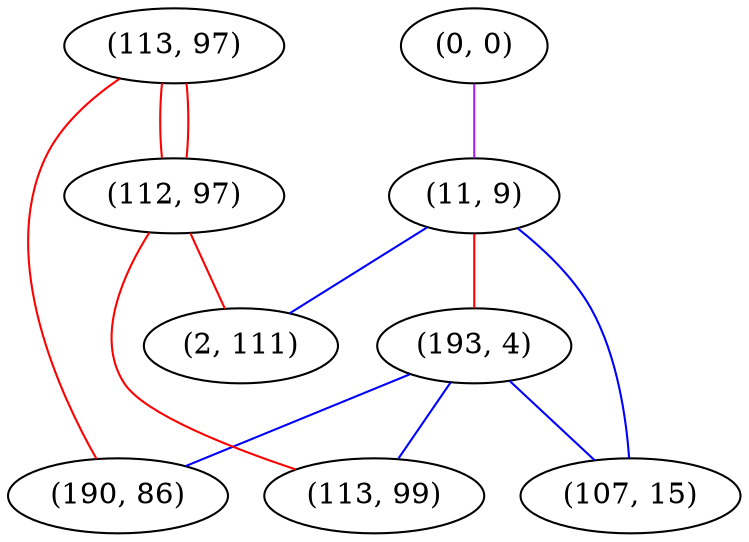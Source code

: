 graph "" {
"(0, 0)";
"(11, 9)";
"(113, 97)";
"(193, 4)";
"(190, 86)";
"(112, 97)";
"(113, 99)";
"(2, 111)";
"(107, 15)";
"(0, 0)" -- "(11, 9)"  [color=purple, key=0, weight=4];
"(11, 9)" -- "(2, 111)"  [color=blue, key=0, weight=3];
"(11, 9)" -- "(107, 15)"  [color=blue, key=0, weight=3];
"(11, 9)" -- "(193, 4)"  [color=red, key=0, weight=1];
"(113, 97)" -- "(112, 97)"  [color=red, key=0, weight=1];
"(113, 97)" -- "(112, 97)"  [color=red, key=1, weight=1];
"(113, 97)" -- "(190, 86)"  [color=red, key=0, weight=1];
"(193, 4)" -- "(107, 15)"  [color=blue, key=0, weight=3];
"(193, 4)" -- "(113, 99)"  [color=blue, key=0, weight=3];
"(193, 4)" -- "(190, 86)"  [color=blue, key=0, weight=3];
"(112, 97)" -- "(2, 111)"  [color=red, key=0, weight=1];
"(112, 97)" -- "(113, 99)"  [color=red, key=0, weight=1];
}
